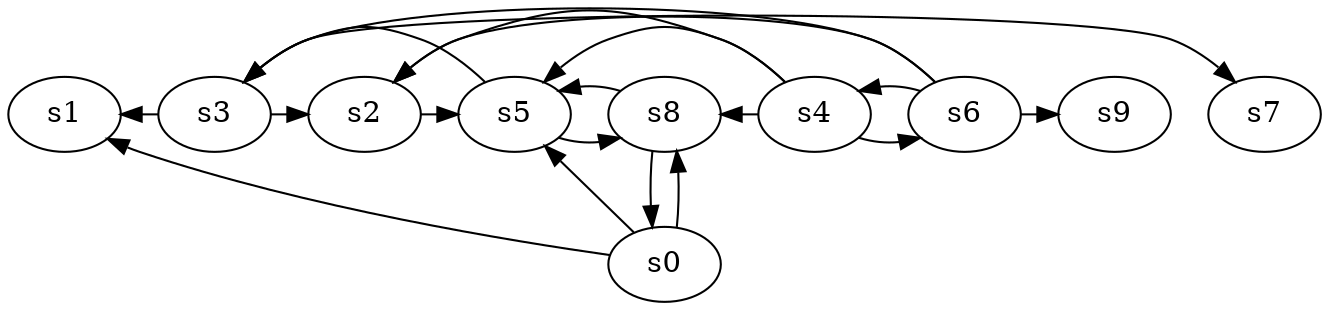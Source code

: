 digraph game_0615_complex_10 {
    s0 [name="s0", player=0, target=1];
    s1 [name="s1", player=1];
    s2 [name="s2", player=0, target=1];
    s3 [name="s3", player=0];
    s4 [name="s4", player=0];
    s5 [name="s5", player=0, target=1];
    s6 [name="s6", player=0];
    s7 [name="s7", player=0, target=1];
    s8 [name="s8", player=1, target=1];
    s9 [name="s9", player=1];

    s0 -> s1 [constraint="time % 5 == 0 || time % 4 == 0"];
    s0 -> s5 [constraint="time % 4 == 2 || time % 3 == 0"];
    s0 -> s8 [constraint="time % 3 == 2 && time % 5 == 0"];
    s2 -> s5 [constraint="time % 2 == 0"];
    s3 -> s1 [constraint="time % 3 == 2 && time % 4 == 2"];
    s3 -> s2 [constraint="time % 2 == 0 || time % 3 == 0"];
    s3 -> s7 [constraint="time == 0"];
    s4 -> s2 [constraint="time == 4 || time == 5 || time == 7 || time == 17 || time == 26"];
    s4 -> s5 [constraint="!(time % 4 == 2)"];
    s4 -> s6 [constraint="!(time % 2 == 1)"];
    s4 -> s8 [constraint="!(time % 2 == 1)"];
    s5 -> s3 [constraint="time % 4 == 3 && time % 4 == 3"];
    s5 -> s8 [constraint="time % 8 == 5"];
    s6 -> s2 [constraint="time == 3 || time == 8 || time == 10 || time == 29"];
    s6 -> s3 [constraint="time == 0 || time == 5"];
    s6 -> s4 [constraint="time == 2 || time == 7 || time == 10 || time == 12 || time == 17"];
    s6 -> s9 [constraint="time % 2 == 1 && time % 3 == 1"];
    s8 -> s0;
    s8 -> s5 [constraint="!(time % 6 == 5)"];
}
